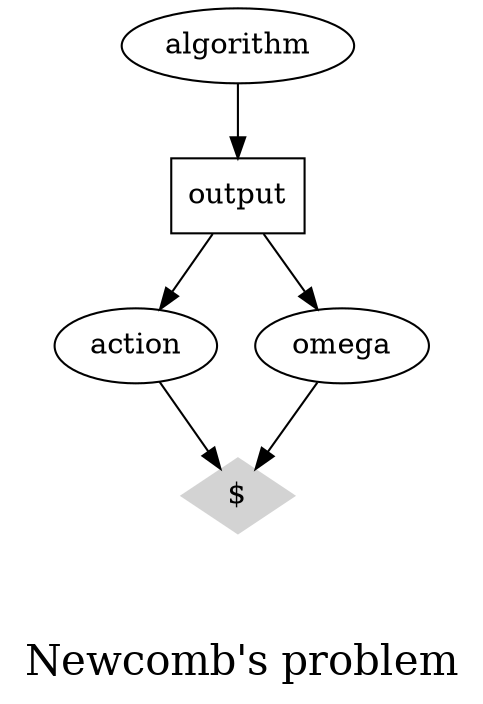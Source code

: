 // dot <newcomb.gv -Tpng >newcomb.png
// eog newcomb.png

// interactive svg for development!
// dot <newcomb.gv -Tsvg >newcomb.svg && eog newcomb.svg &

digraph newcomb {
        node [shape=ellipse]; algorithm;
        node [shape=box]; output;
        node [shape=ellipse]; action; omega;
        node [shape=diamond,style=filled,color=lightgrey, label="$"] utility;


        algorithm -> output;
        output -> action;
        output -> omega;
        action -> utility;
        omega -> utility;

        label = "\n\nNewcomb's problem"
        fontsize=20;
}
